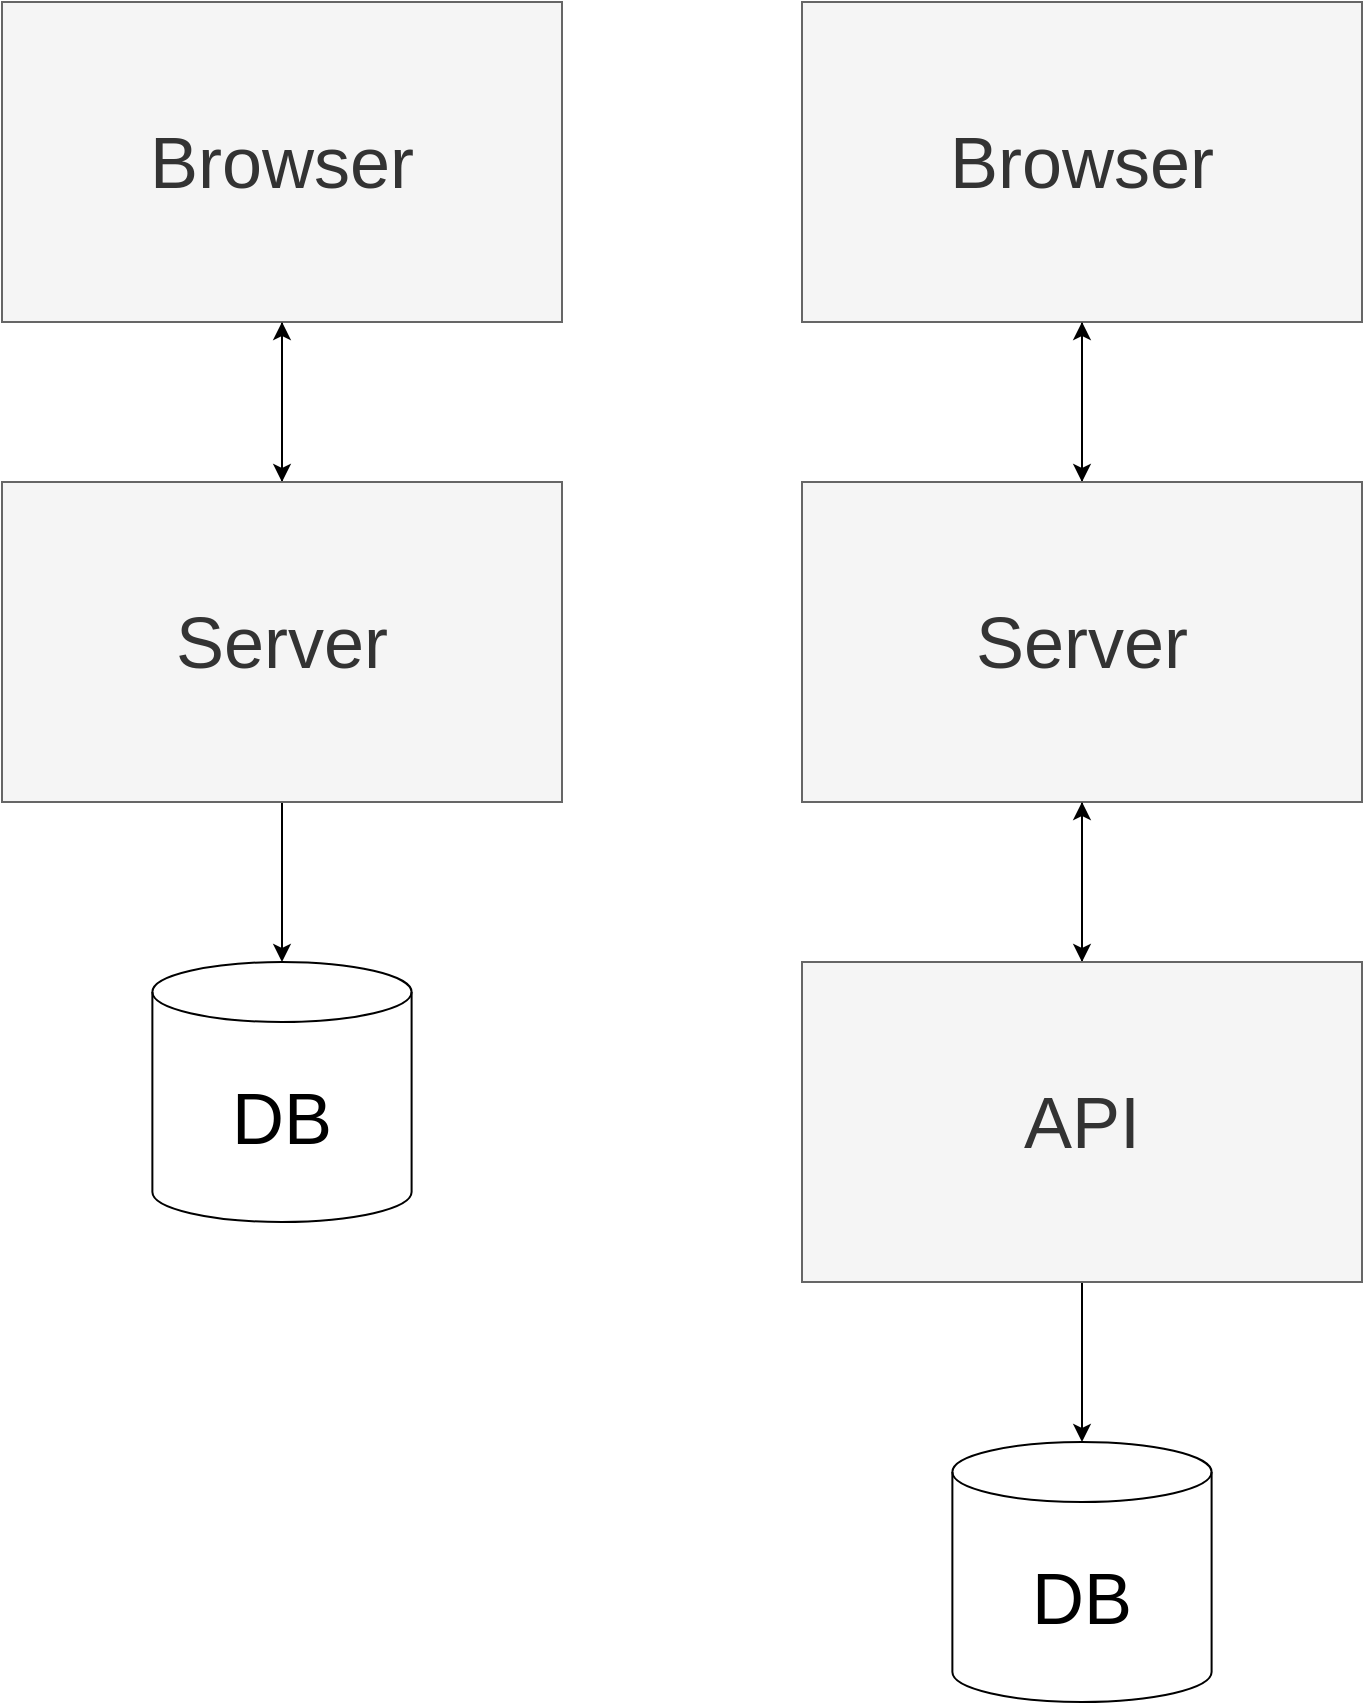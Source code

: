 <mxfile>
    <diagram id="LNP9S4-BVpzVc-00VTwb" name="Page-1">
        <mxGraphModel dx="1315" dy="878" grid="1" gridSize="10" guides="1" tooltips="1" connect="1" arrows="1" fold="1" page="1" pageScale="1" pageWidth="850" pageHeight="1100" math="0" shadow="0">
            <root>
                <mxCell id="0"/>
                <mxCell id="1" parent="0"/>
                <mxCell id="105" value="&lt;font style=&quot;font-size: 36px&quot;&gt;DB&lt;/font&gt;" style="shape=cylinder3;whiteSpace=wrap;html=1;boundedLbl=1;backgroundOutline=1;size=15;" parent="1" vertex="1">
                    <mxGeometry x="75.19" y="480" width="129.61" height="130" as="geometry"/>
                </mxCell>
                <mxCell id="165" style="edgeStyle=orthogonalEdgeStyle;rounded=0;orthogonalLoop=1;jettySize=auto;html=1;" edge="1" parent="1" source="166" target="168">
                    <mxGeometry relative="1" as="geometry"/>
                </mxCell>
                <mxCell id="166" value="&lt;font style=&quot;font-size: 36px&quot;&gt;Browser&lt;/font&gt;" style="rounded=0;whiteSpace=wrap;html=1;shadow=0;sketch=0;fillColor=#f5f5f5;strokeColor=#666666;fontColor=#333333;" vertex="1" parent="1">
                    <mxGeometry width="280" height="160" as="geometry"/>
                </mxCell>
                <mxCell id="167" style="edgeStyle=orthogonalEdgeStyle;rounded=0;orthogonalLoop=1;jettySize=auto;html=1;" edge="1" parent="1" source="168" target="166">
                    <mxGeometry relative="1" as="geometry"/>
                </mxCell>
                <mxCell id="169" style="edgeStyle=orthogonalEdgeStyle;rounded=0;orthogonalLoop=1;jettySize=auto;html=1;exitX=0.5;exitY=1;exitDx=0;exitDy=0;entryX=0.5;entryY=0;entryDx=0;entryDy=0;entryPerimeter=0;" edge="1" parent="1" source="168" target="105">
                    <mxGeometry relative="1" as="geometry"/>
                </mxCell>
                <mxCell id="168" value="&lt;font style=&quot;font-size: 36px&quot;&gt;Server&lt;/font&gt;" style="rounded=0;whiteSpace=wrap;html=1;shadow=0;sketch=0;fillColor=#f5f5f5;strokeColor=#666666;fontColor=#333333;" vertex="1" parent="1">
                    <mxGeometry y="240" width="280" height="160" as="geometry"/>
                </mxCell>
                <mxCell id="170" value="&lt;font style=&quot;font-size: 36px&quot;&gt;DB&lt;/font&gt;" style="shape=cylinder3;whiteSpace=wrap;html=1;boundedLbl=1;backgroundOutline=1;size=15;" vertex="1" parent="1">
                    <mxGeometry x="475.19" y="720" width="129.61" height="130" as="geometry"/>
                </mxCell>
                <mxCell id="171" style="edgeStyle=orthogonalEdgeStyle;rounded=0;orthogonalLoop=1;jettySize=auto;html=1;" edge="1" parent="1" source="172" target="175">
                    <mxGeometry relative="1" as="geometry"/>
                </mxCell>
                <mxCell id="172" value="&lt;font style=&quot;font-size: 36px&quot;&gt;Browser&lt;/font&gt;" style="rounded=0;whiteSpace=wrap;html=1;shadow=0;sketch=0;fillColor=#f5f5f5;strokeColor=#666666;fontColor=#333333;" vertex="1" parent="1">
                    <mxGeometry x="400" width="280" height="160" as="geometry"/>
                </mxCell>
                <mxCell id="173" style="edgeStyle=orthogonalEdgeStyle;rounded=0;orthogonalLoop=1;jettySize=auto;html=1;" edge="1" parent="1" source="175" target="172">
                    <mxGeometry relative="1" as="geometry"/>
                </mxCell>
                <mxCell id="177" style="edgeStyle=orthogonalEdgeStyle;rounded=0;orthogonalLoop=1;jettySize=auto;html=1;entryX=0.5;entryY=0;entryDx=0;entryDy=0;" edge="1" parent="1" source="175" target="176">
                    <mxGeometry relative="1" as="geometry"/>
                </mxCell>
                <mxCell id="175" value="&lt;font style=&quot;font-size: 36px&quot;&gt;Server&lt;/font&gt;" style="rounded=0;whiteSpace=wrap;html=1;shadow=0;sketch=0;fillColor=#f5f5f5;strokeColor=#666666;fontColor=#333333;" vertex="1" parent="1">
                    <mxGeometry x="400" y="240" width="280" height="160" as="geometry"/>
                </mxCell>
                <mxCell id="178" style="edgeStyle=orthogonalEdgeStyle;rounded=0;orthogonalLoop=1;jettySize=auto;html=1;" edge="1" parent="1" source="176" target="175">
                    <mxGeometry relative="1" as="geometry"/>
                </mxCell>
                <mxCell id="179" style="edgeStyle=orthogonalEdgeStyle;rounded=0;orthogonalLoop=1;jettySize=auto;html=1;" edge="1" parent="1" source="176" target="170">
                    <mxGeometry relative="1" as="geometry"/>
                </mxCell>
                <mxCell id="176" value="&lt;font style=&quot;font-size: 36px&quot;&gt;API&lt;/font&gt;" style="rounded=0;whiteSpace=wrap;html=1;shadow=0;sketch=0;fillColor=#f5f5f5;strokeColor=#666666;fontColor=#333333;" vertex="1" parent="1">
                    <mxGeometry x="400" y="480" width="280" height="160" as="geometry"/>
                </mxCell>
            </root>
        </mxGraphModel>
    </diagram>
</mxfile>